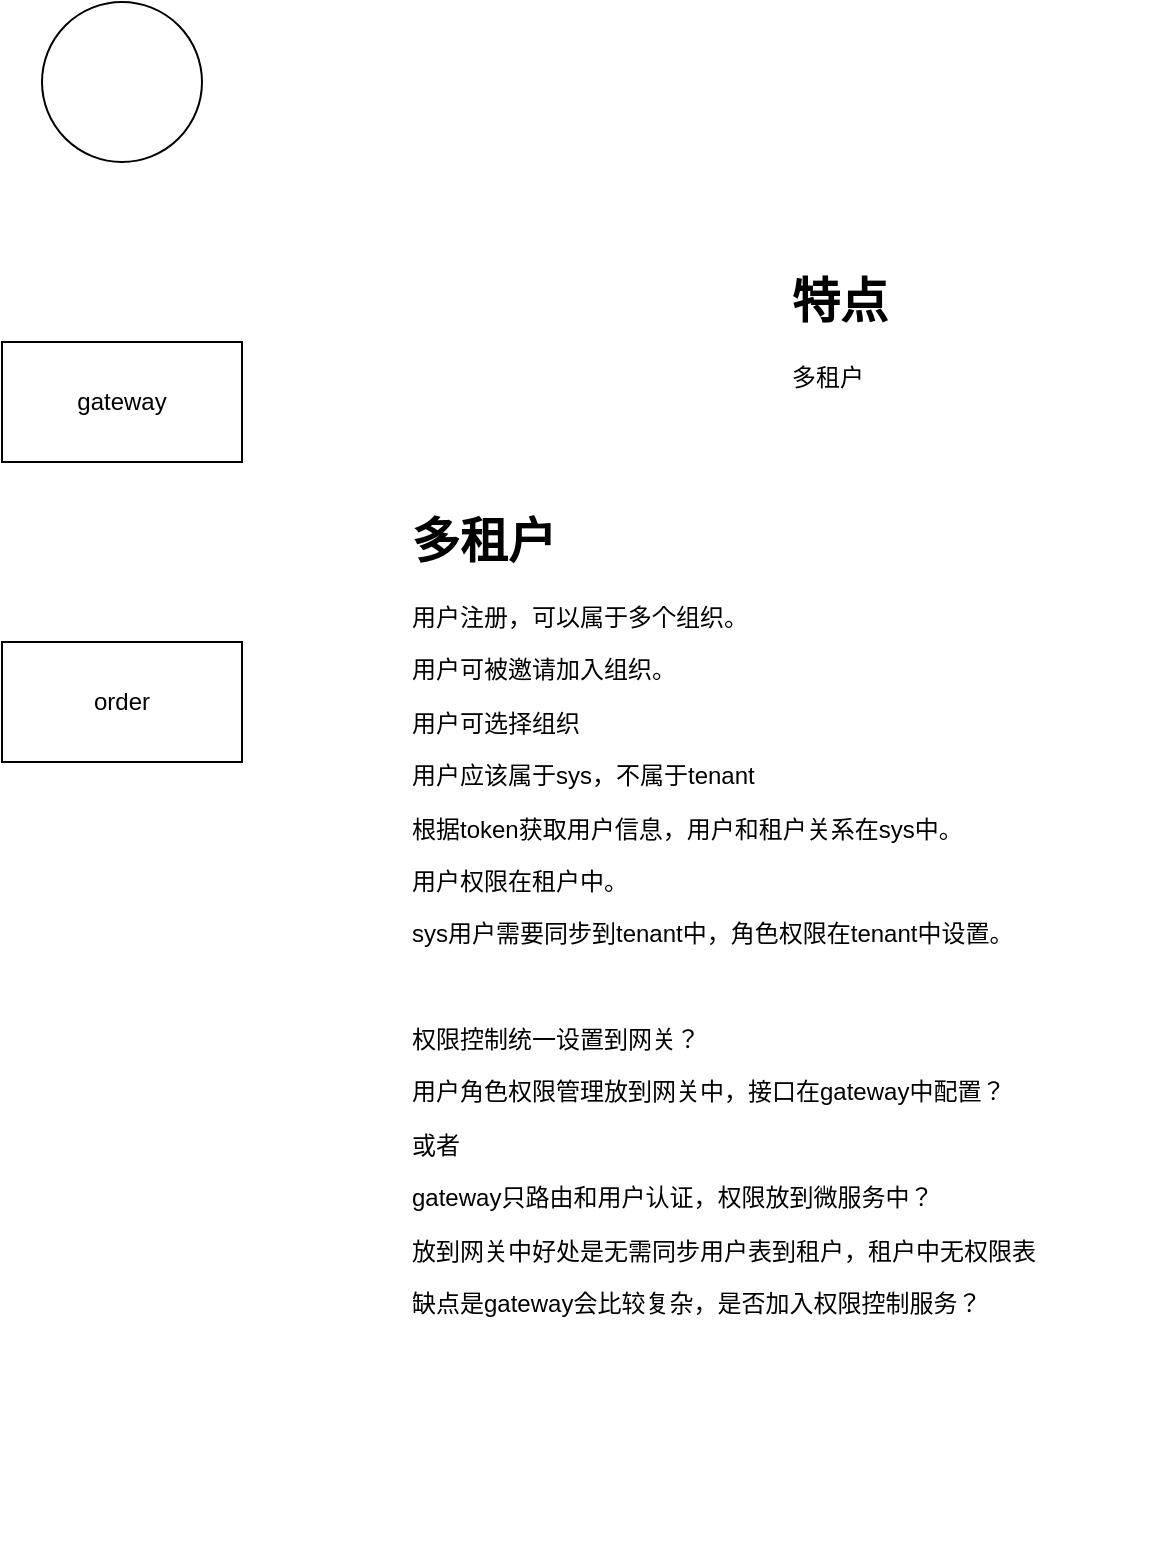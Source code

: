 <mxfile version="14.6.11" type="github">
  <diagram id="ZyvHCC_fldNmMhv_airG" name="Page-1">
    <mxGraphModel dx="1141" dy="619" grid="1" gridSize="10" guides="1" tooltips="1" connect="1" arrows="1" fold="1" page="1" pageScale="1" pageWidth="827" pageHeight="1169" math="0" shadow="0">
      <root>
        <mxCell id="0" />
        <mxCell id="1" parent="0" />
        <mxCell id="V1y2JXniU2nf7dPfvBWJ-1" value="gateway" style="rounded=0;whiteSpace=wrap;html=1;" vertex="1" parent="1">
          <mxGeometry x="200" y="190" width="120" height="60" as="geometry" />
        </mxCell>
        <mxCell id="V1y2JXniU2nf7dPfvBWJ-2" value="order" style="rounded=0;whiteSpace=wrap;html=1;" vertex="1" parent="1">
          <mxGeometry x="200" y="340" width="120" height="60" as="geometry" />
        </mxCell>
        <mxCell id="V1y2JXniU2nf7dPfvBWJ-3" value="" style="ellipse;whiteSpace=wrap;html=1;aspect=fixed;" vertex="1" parent="1">
          <mxGeometry x="220" y="20" width="80" height="80" as="geometry" />
        </mxCell>
        <mxCell id="V1y2JXniU2nf7dPfvBWJ-4" value="&lt;h1&gt;特点&lt;/h1&gt;&lt;p&gt;多租户&lt;/p&gt;" style="text;html=1;strokeColor=none;fillColor=none;spacing=5;spacingTop=-20;whiteSpace=wrap;overflow=hidden;rounded=0;" vertex="1" parent="1">
          <mxGeometry x="590" y="150" width="190" height="120" as="geometry" />
        </mxCell>
        <mxCell id="V1y2JXniU2nf7dPfvBWJ-5" value="&lt;h1&gt;多租户&lt;/h1&gt;&lt;p&gt;用户注册，可以属于多个组织。&lt;/p&gt;&lt;p&gt;用户可被邀请加入组织。&lt;/p&gt;&lt;p&gt;用户可选择组织&lt;/p&gt;&lt;p&gt;用户应该属于sys，不属于tenant&lt;/p&gt;&lt;p&gt;根据token获取用户信息，&lt;span&gt;用户和租户关系在sys中。&lt;/span&gt;&lt;/p&gt;&lt;p&gt;&lt;span&gt;用户权限在租户中。&lt;/span&gt;&lt;/p&gt;&lt;p&gt;sys用户需要同步到tenant中，角色权限在tenant中设置。&lt;/p&gt;&lt;p&gt;&lt;br&gt;&lt;/p&gt;&lt;p&gt;权限控制统一设置到网关？&lt;/p&gt;&lt;p&gt;用户角色权限管理放到网关中，接口在gateway中配置？&lt;/p&gt;&lt;p&gt;或者&lt;/p&gt;&lt;p&gt;gateway只路由和用户认证，权限放到微服务中？&lt;/p&gt;&lt;p&gt;放到网关中好处是无需同步用户表到租户，租户中无权限表&lt;/p&gt;&lt;p&gt;缺点是gateway会比较复杂，是否加入权限控制服务？&lt;/p&gt;" style="text;html=1;strokeColor=none;fillColor=none;spacing=5;spacingTop=-20;whiteSpace=wrap;overflow=hidden;rounded=0;" vertex="1" parent="1">
          <mxGeometry x="400" y="270" width="360" height="520" as="geometry" />
        </mxCell>
      </root>
    </mxGraphModel>
  </diagram>
</mxfile>
